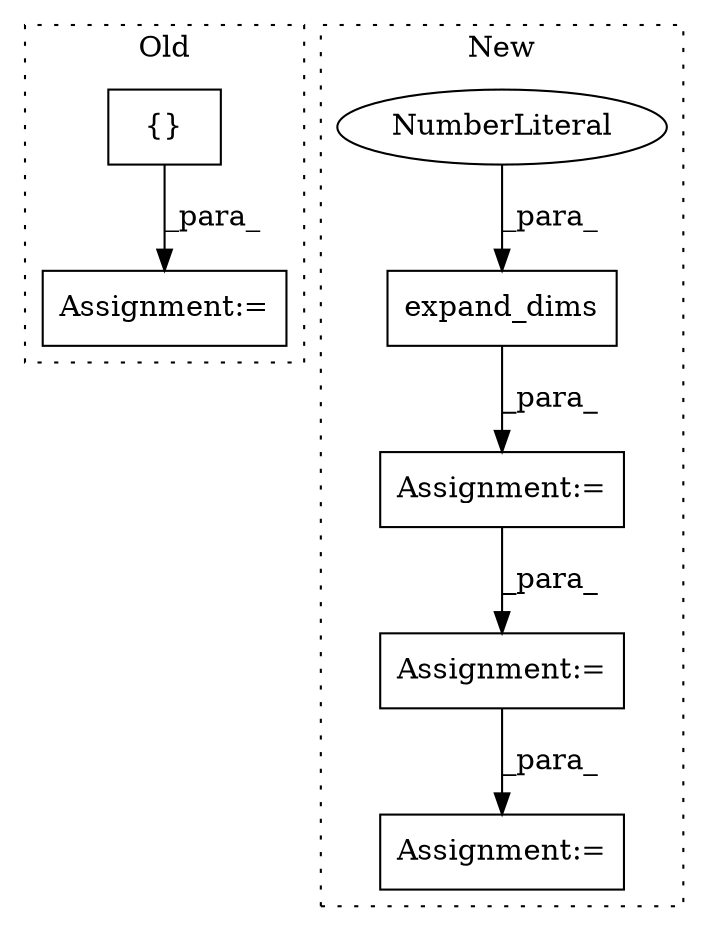 digraph G {
subgraph cluster0 {
1 [label="{}" a="4" s="6532,6540" l="1,1" shape="box"];
5 [label="Assignment:=" a="7" s="6401,6542" l="57,2" shape="box"];
label = "Old";
style="dotted";
}
subgraph cluster1 {
2 [label="expand_dims" a="32" s="19917,19940" l="12,1" shape="box"];
3 [label="NumberLiteral" a="34" s="19939" l="1" shape="ellipse"];
4 [label="Assignment:=" a="7" s="19953" l="1" shape="box"];
6 [label="Assignment:=" a="7" s="20013" l="1" shape="box"];
7 [label="Assignment:=" a="7" s="19910" l="1" shape="box"];
label = "New";
style="dotted";
}
1 -> 5 [label="_para_"];
2 -> 7 [label="_para_"];
3 -> 2 [label="_para_"];
4 -> 6 [label="_para_"];
7 -> 4 [label="_para_"];
}